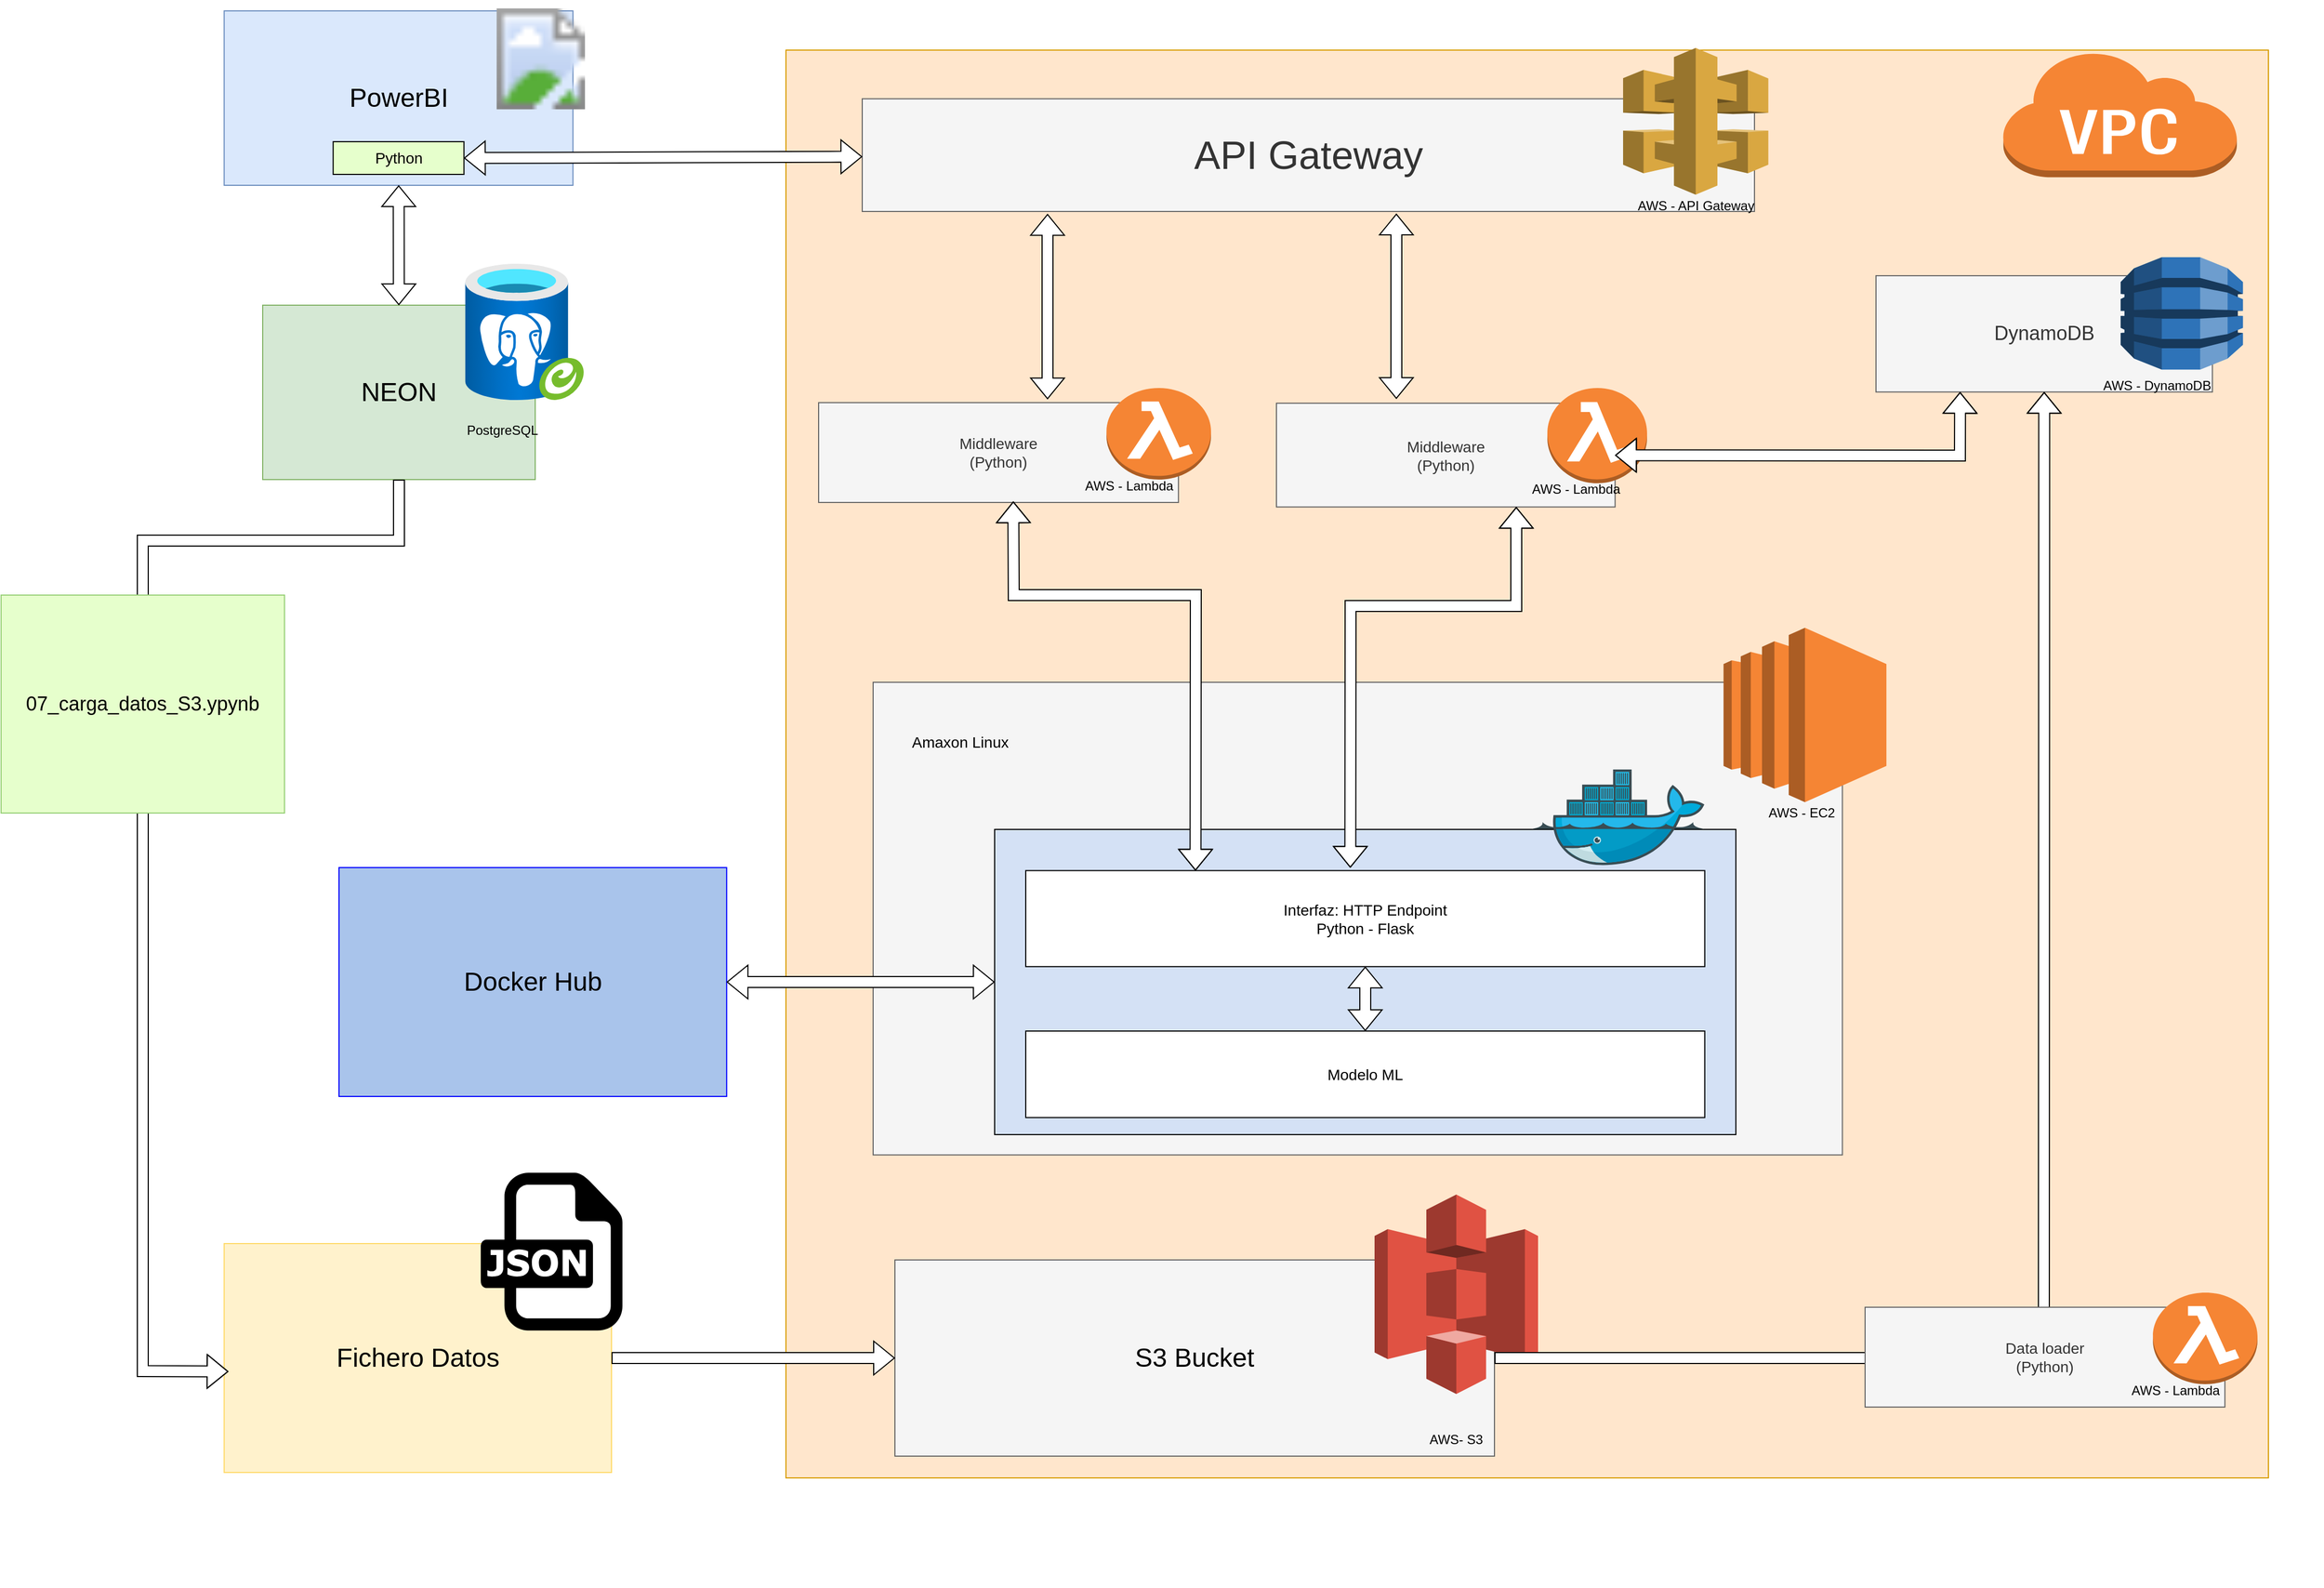 <mxfile version="26.2.14">
  <diagram name="Page-1" id="Ecrrc2tl-d1s1pwAPpYd">
    <mxGraphModel grid="1" page="1" gridSize="10" guides="1" tooltips="1" connect="1" arrows="1" fold="1" pageScale="1" pageWidth="827" pageHeight="1169" math="0" shadow="0">
      <root>
        <mxCell id="0" />
        <mxCell id="1" parent="0" />
        <mxCell id="qsIPzJusycJK5DdHI7R6-11" value="&lt;font style=&quot;font-size: 24px;&quot;&gt;Fichero Datos&lt;/font&gt;" style="rounded=0;whiteSpace=wrap;html=1;fillColor=#FFF2CC;strokeColor=#FFD966;" vertex="1" parent="1">
          <mxGeometry x="-675.36" y="1465" width="355.36" height="210" as="geometry" />
        </mxCell>
        <mxCell id="NqaPB1KXI2ykwHzVykS_-30" value="" style="group" vertex="1" connectable="0" parent="1">
          <mxGeometry x="20" y="370" width="1230" height="1410" as="geometry" />
        </mxCell>
        <mxCell id="WieIRz2uZ_1Pn1ENADYT-11" value="" style="group" vertex="1" connectable="0" parent="NqaPB1KXI2ykwHzVykS_-30">
          <mxGeometry x="-200" width="1380" height="1410" as="geometry" />
        </mxCell>
        <mxCell id="NqaPB1KXI2ykwHzVykS_-17" value="" style="rounded=0;whiteSpace=wrap;html=1;fillColor=#ffe6cc;strokeColor=#d79b00;" vertex="1" parent="WieIRz2uZ_1Pn1ENADYT-11">
          <mxGeometry x="20" width="1360" height="1310" as="geometry" />
        </mxCell>
        <mxCell id="NqaPB1KXI2ykwHzVykS_-16" value="" style="outlineConnect=0;dashed=0;verticalLabelPosition=bottom;verticalAlign=top;align=center;html=1;shape=mxgraph.aws3.virtual_private_cloud;fillColor=#F58534;gradientColor=none;" vertex="1" parent="WieIRz2uZ_1Pn1ENADYT-11">
          <mxGeometry x="1134.986" width="216.048" height="116.667" as="geometry" />
        </mxCell>
        <mxCell id="WieIRz2uZ_1Pn1ENADYT-12" value="" style="group" vertex="1" connectable="0" parent="WieIRz2uZ_1Pn1ENADYT-11">
          <mxGeometry x="1020.004" y="190.001" width="350" height="124.77" as="geometry" />
        </mxCell>
        <mxCell id="NqaPB1KXI2ykwHzVykS_-15" value="&lt;font style=&quot;font-size: 18px;&quot;&gt;DynamoDB&lt;/font&gt;" style="rounded=0;whiteSpace=wrap;html=1;fillColor=#f5f5f5;strokeColor=#666666;fontColor=#333333;" vertex="1" parent="WieIRz2uZ_1Pn1ENADYT-12">
          <mxGeometry y="16.978" width="308.611" height="106.667" as="geometry" />
        </mxCell>
        <mxCell id="NqaPB1KXI2ykwHzVykS_-9" value="" style="outlineConnect=0;dashed=0;verticalLabelPosition=bottom;verticalAlign=top;align=center;html=1;shape=mxgraph.aws3.dynamo_db;fillColor=#2E73B8;gradientColor=none;" vertex="1" parent="WieIRz2uZ_1Pn1ENADYT-12">
          <mxGeometry x="224.444" width="112.222" height="103.175" as="geometry" />
        </mxCell>
        <mxCell id="WieIRz2uZ_1Pn1ENADYT-30" value="AWS - DynamoDB" style="text;html=1;align=center;verticalAlign=middle;whiteSpace=wrap;rounded=0;" vertex="1" parent="WieIRz2uZ_1Pn1ENADYT-12">
          <mxGeometry x="185.64" y="103.17" width="144.36" height="30" as="geometry" />
        </mxCell>
        <mxCell id="NqaPB1KXI2ykwHzVykS_-2" value="" style="rounded=0;whiteSpace=wrap;html=1;fillColor=#f5f5f5;strokeColor=#666666;fontColor=#333333;" vertex="1" parent="WieIRz2uZ_1Pn1ENADYT-11">
          <mxGeometry x="100" y="580" width="889.17" height="433.65" as="geometry" />
        </mxCell>
        <mxCell id="NqaPB1KXI2ykwHzVykS_-1" value="" style="outlineConnect=0;dashed=0;verticalLabelPosition=bottom;verticalAlign=top;align=center;html=1;shape=mxgraph.aws3.ec2;fillColor=#F58534;gradientColor=none;" vertex="1" parent="WieIRz2uZ_1Pn1ENADYT-11">
          <mxGeometry x="880.172" y="529.996" width="149.396" height="160" as="geometry" />
        </mxCell>
        <mxCell id="NqaPB1KXI2ykwHzVykS_-6" value="" style="edgeStyle=orthogonalEdgeStyle;rounded=0;orthogonalLoop=1;jettySize=auto;html=1;" edge="1" parent="WieIRz2uZ_1Pn1ENADYT-11" source="NqaPB1KXI2ykwHzVykS_-3" target="NqaPB1KXI2ykwHzVykS_-4">
          <mxGeometry relative="1" as="geometry">
            <Array as="points">
              <mxPoint x="400" y="870" />
              <mxPoint x="400" y="870" />
            </Array>
          </mxGeometry>
        </mxCell>
        <mxCell id="NqaPB1KXI2ykwHzVykS_-7" value="" style="edgeStyle=orthogonalEdgeStyle;rounded=0;orthogonalLoop=1;jettySize=auto;html=1;" edge="1" parent="WieIRz2uZ_1Pn1ENADYT-11" source="NqaPB1KXI2ykwHzVykS_-4" target="NqaPB1KXI2ykwHzVykS_-3">
          <mxGeometry relative="1" as="geometry">
            <Array as="points">
              <mxPoint x="708.614" y="865.075" />
              <mxPoint x="708.614" y="865.075" />
            </Array>
          </mxGeometry>
        </mxCell>
        <mxCell id="WieIRz2uZ_1Pn1ENADYT-22" value="AWS - EC2" style="text;html=1;align=center;verticalAlign=middle;whiteSpace=wrap;rounded=0;" vertex="1" parent="WieIRz2uZ_1Pn1ENADYT-11">
          <mxGeometry x="907" y="685" width="90" height="30" as="geometry" />
        </mxCell>
        <mxCell id="WieIRz2uZ_1Pn1ENADYT-10" value="" style="group" vertex="1" connectable="0" parent="WieIRz2uZ_1Pn1ENADYT-11">
          <mxGeometry x="90" y="28.02" width="818.54" height="134.6" as="geometry" />
        </mxCell>
        <mxCell id="NqaPB1KXI2ykwHzVykS_-11" value="&lt;font style=&quot;font-size: 36px;&quot;&gt;API Gateway&lt;/font&gt;" style="rounded=0;whiteSpace=wrap;html=1;fillColor=#f5f5f5;strokeColor=#666666;fontColor=#333333;" vertex="1" parent="WieIRz2uZ_1Pn1ENADYT-10">
          <mxGeometry y="16.64" width="818.54" height="103.36" as="geometry" />
        </mxCell>
        <mxCell id="NqaPB1KXI2ykwHzVykS_-10" value="" style="outlineConnect=0;dashed=0;verticalLabelPosition=bottom;verticalAlign=top;align=center;html=1;shape=mxgraph.aws3.api_gateway;fillColor=#D9A741;gradientColor=none;" vertex="1" parent="WieIRz2uZ_1Pn1ENADYT-10">
          <mxGeometry x="698.0" y="-30" width="133.23" height="134.6" as="geometry" />
        </mxCell>
        <mxCell id="WieIRz2uZ_1Pn1ENADYT-29" value="AWS - API Gateway" style="text;html=1;align=center;verticalAlign=middle;whiteSpace=wrap;rounded=0;" vertex="1" parent="WieIRz2uZ_1Pn1ENADYT-10">
          <mxGeometry x="690.61" y="100" width="148" height="30" as="geometry" />
        </mxCell>
        <mxCell id="WieIRz2uZ_1Pn1ENADYT-44" value="" style="rounded=0;whiteSpace=wrap;html=1;fillColor=#D4E1F5;" vertex="1" parent="WieIRz2uZ_1Pn1ENADYT-11">
          <mxGeometry x="211.46" y="715" width="680" height="280" as="geometry" />
        </mxCell>
        <mxCell id="NqaPB1KXI2ykwHzVykS_-4" value="&lt;font style=&quot;font-size: 14px;&quot;&gt;Modelo ML&lt;/font&gt;" style="rounded=0;whiteSpace=wrap;html=1;" vertex="1" parent="WieIRz2uZ_1Pn1ENADYT-11">
          <mxGeometry x="240" y="900" width="622.92" height="79.36" as="geometry" />
        </mxCell>
        <mxCell id="WieIRz2uZ_1Pn1ENADYT-13" value="" style="group" vertex="1" connectable="0" parent="WieIRz2uZ_1Pn1ENADYT-11">
          <mxGeometry x="470" y="310" width="350" height="109.16" as="geometry" />
        </mxCell>
        <mxCell id="NqaPB1KXI2ykwHzVykS_-13" value="&lt;font style=&quot;font-size: 14px;&quot;&gt;Middleware&lt;br&gt;(Python)&lt;/font&gt;" style="rounded=0;whiteSpace=wrap;html=1;fillColor=#f5f5f5;fontColor=#333333;strokeColor=#666666;" vertex="1" parent="WieIRz2uZ_1Pn1ENADYT-13">
          <mxGeometry y="13.948" width="310.676" height="95.209" as="geometry" />
        </mxCell>
        <mxCell id="NqaPB1KXI2ykwHzVykS_-14" value="" style="outlineConnect=0;dashed=0;verticalLabelPosition=bottom;verticalAlign=top;align=center;html=1;shape=mxgraph.aws3.lambda_function;fillColor=#F58534;gradientColor=none;" vertex="1" parent="WieIRz2uZ_1Pn1ENADYT-13">
          <mxGeometry x="248.54" width="91.46" height="87.33" as="geometry" />
        </mxCell>
        <mxCell id="WieIRz2uZ_1Pn1ENADYT-24" value="AWS - Lambda" style="text;html=1;align=center;verticalAlign=middle;whiteSpace=wrap;rounded=0;" vertex="1" parent="WieIRz2uZ_1Pn1ENADYT-13">
          <mxGeometry x="220" y="76.13" width="110" height="33.02" as="geometry" />
        </mxCell>
        <mxCell id="WieIRz2uZ_1Pn1ENADYT-14" value="" style="group" vertex="1" connectable="0" parent="WieIRz2uZ_1Pn1ENADYT-11">
          <mxGeometry x="50" y="310.01" width="360" height="105" as="geometry" />
        </mxCell>
        <mxCell id="WieIRz2uZ_1Pn1ENADYT-15" value="&lt;font style=&quot;font-size: 14px;&quot;&gt;Middleware&lt;br&gt;(Python)&lt;/font&gt;" style="rounded=0;whiteSpace=wrap;html=1;fillColor=#f5f5f5;fontColor=#333333;strokeColor=#666666;" vertex="1" parent="WieIRz2uZ_1Pn1ENADYT-14">
          <mxGeometry y="13.417" width="330.097" height="91.583" as="geometry" />
        </mxCell>
        <mxCell id="WieIRz2uZ_1Pn1ENADYT-16" value="" style="outlineConnect=0;dashed=0;verticalLabelPosition=bottom;verticalAlign=top;align=center;html=1;shape=mxgraph.aws3.lambda_function;fillColor=#F58534;gradientColor=none;" vertex="1" parent="WieIRz2uZ_1Pn1ENADYT-14">
          <mxGeometry x="264.08" width="95.92" height="84" as="geometry" />
        </mxCell>
        <mxCell id="WieIRz2uZ_1Pn1ENADYT-23" value="AWS - Lambda" style="text;html=1;align=center;verticalAlign=middle;whiteSpace=wrap;rounded=0;" vertex="1" parent="WieIRz2uZ_1Pn1ENADYT-14">
          <mxGeometry x="230" y="75.0" width="110" height="30" as="geometry" />
        </mxCell>
        <mxCell id="WieIRz2uZ_1Pn1ENADYT-56" value="" style="shape=flexArrow;endArrow=classic;startArrow=classic;html=1;rounded=0;fillColor=#FFFFFF;strokeColor=#000000;" edge="1" parent="WieIRz2uZ_1Pn1ENADYT-11">
          <mxGeometry width="100" height="100" relative="1" as="geometry">
            <mxPoint x="260" y="320.32" as="sourcePoint" />
            <mxPoint x="260" y="150.32" as="targetPoint" />
          </mxGeometry>
        </mxCell>
        <mxCell id="WieIRz2uZ_1Pn1ENADYT-57" value="" style="shape=flexArrow;endArrow=classic;startArrow=classic;html=1;rounded=0;fillColor=#FFFFFF;strokeColor=#000000;" edge="1" parent="WieIRz2uZ_1Pn1ENADYT-11">
          <mxGeometry width="100" height="100" relative="1" as="geometry">
            <mxPoint x="580" y="320" as="sourcePoint" />
            <mxPoint x="580" y="150" as="targetPoint" />
          </mxGeometry>
        </mxCell>
        <mxCell id="WieIRz2uZ_1Pn1ENADYT-59" value="" style="shape=flexArrow;endArrow=classic;startArrow=classic;html=1;rounded=0;fillColor=#FFFFFF;strokeColor=#000000;entryX=0.25;entryY=1;entryDx=0;entryDy=0;" edge="1" parent="WieIRz2uZ_1Pn1ENADYT-11" source="NqaPB1KXI2ykwHzVykS_-13" target="NqaPB1KXI2ykwHzVykS_-15">
          <mxGeometry width="100" height="100" relative="1" as="geometry">
            <mxPoint x="450" y="350" as="sourcePoint" />
            <mxPoint x="1174" y="310" as="targetPoint" />
            <Array as="points">
              <mxPoint x="1097" y="372" />
            </Array>
          </mxGeometry>
        </mxCell>
        <mxCell id="WieIRz2uZ_1Pn1ENADYT-61" value="&lt;font style=&quot;font-size: 14px;&quot;&gt;Amaxon Linux&lt;/font&gt;" style="text;html=1;align=center;verticalAlign=middle;whiteSpace=wrap;rounded=0;" vertex="1" parent="WieIRz2uZ_1Pn1ENADYT-11">
          <mxGeometry x="120" y="620" width="120" height="30" as="geometry" />
        </mxCell>
        <mxCell id="WieIRz2uZ_1Pn1ENADYT-45" value="" style="image;sketch=0;aspect=fixed;html=1;points=[];align=center;fontSize=12;image=img/lib/mscae/Docker.svg;" vertex="1" parent="WieIRz2uZ_1Pn1ENADYT-11">
          <mxGeometry x="704.37" y="660" width="158.55" height="130" as="geometry" />
        </mxCell>
        <mxCell id="NqaPB1KXI2ykwHzVykS_-3" value="&lt;font style=&quot;font-size: 14px;&quot;&gt;Interfaz: HTTP Endpoint&lt;br&gt;Python - Flask&lt;/font&gt;" style="rounded=0;whiteSpace=wrap;html=1;" vertex="1" parent="WieIRz2uZ_1Pn1ENADYT-11">
          <mxGeometry x="240" y="752.78" width="622.92" height="88.09" as="geometry" />
        </mxCell>
        <mxCell id="WieIRz2uZ_1Pn1ENADYT-62" value="" style="shape=flexArrow;endArrow=classic;startArrow=classic;html=1;rounded=0;entryX=0.541;entryY=0.99;entryDx=0;entryDy=0;exitX=0.25;exitY=0;exitDx=0;exitDy=0;entryPerimeter=0;fillColor=#FFFFFF;strokeColor=#000000;" edge="1" parent="WieIRz2uZ_1Pn1ENADYT-11" source="NqaPB1KXI2ykwHzVykS_-3" target="WieIRz2uZ_1Pn1ENADYT-15">
          <mxGeometry width="100" height="100" relative="1" as="geometry">
            <mxPoint x="180" y="550" as="sourcePoint" />
            <mxPoint x="280" y="450" as="targetPoint" />
            <Array as="points">
              <mxPoint x="396" y="500" />
              <mxPoint x="229" y="500" />
            </Array>
          </mxGeometry>
        </mxCell>
        <mxCell id="WieIRz2uZ_1Pn1ENADYT-63" value="" style="shape=flexArrow;endArrow=classic;startArrow=classic;html=1;rounded=0;entryX=0.541;entryY=0.99;entryDx=0;entryDy=0;exitX=0.478;exitY=-0.03;exitDx=0;exitDy=0;entryPerimeter=0;exitPerimeter=0;fillColor=#FFFFFF;strokeColor=#000000;" edge="1" parent="WieIRz2uZ_1Pn1ENADYT-11" source="NqaPB1KXI2ykwHzVykS_-3">
          <mxGeometry width="100" height="100" relative="1" as="geometry">
            <mxPoint x="857" y="758.16" as="sourcePoint" />
            <mxPoint x="690" y="419.16" as="targetPoint" />
            <Array as="points">
              <mxPoint x="538" y="510" />
              <mxPoint x="690" y="510" />
            </Array>
          </mxGeometry>
        </mxCell>
        <mxCell id="WieIRz2uZ_1Pn1ENADYT-64" value="" style="shape=flexArrow;endArrow=classic;startArrow=classic;html=1;rounded=0;entryX=0.5;entryY=1;entryDx=0;entryDy=0;fillColor=#FFFFFF;strokeColor=#000000;" edge="1" parent="WieIRz2uZ_1Pn1ENADYT-11" source="NqaPB1KXI2ykwHzVykS_-4" target="NqaPB1KXI2ykwHzVykS_-3">
          <mxGeometry width="100" height="100" relative="1" as="geometry">
            <mxPoint x="450" y="560" as="sourcePoint" />
            <mxPoint x="550" y="460" as="targetPoint" />
          </mxGeometry>
        </mxCell>
        <mxCell id="qsIPzJusycJK5DdHI7R6-1" value="&lt;font style=&quot;font-size: 24px;&quot;&gt;S3 Bucket&lt;/font&gt;" style="rounded=0;whiteSpace=wrap;html=1;fillColor=#F5F5F5;strokeColor=#666666;" vertex="1" parent="WieIRz2uZ_1Pn1ENADYT-11">
          <mxGeometry x="120" y="1110" width="550" height="180" as="geometry" />
        </mxCell>
        <mxCell id="qsIPzJusycJK5DdHI7R6-2" value="" style="outlineConnect=0;dashed=0;verticalLabelPosition=bottom;verticalAlign=top;align=center;html=1;shape=mxgraph.aws3.s3;fillColor=#E05243;gradientColor=none;" vertex="1" parent="WieIRz2uZ_1Pn1ENADYT-11">
          <mxGeometry x="560" y="1050" width="150" height="183" as="geometry" />
        </mxCell>
        <mxCell id="qsIPzJusycJK5DdHI7R6-3" value="AWS- S3" style="text;html=1;align=center;verticalAlign=middle;whiteSpace=wrap;rounded=0;" vertex="1" parent="WieIRz2uZ_1Pn1ENADYT-11">
          <mxGeometry x="605" y="1260" width="60" height="30" as="geometry" />
        </mxCell>
        <mxCell id="qsIPzJusycJK5DdHI7R6-8" value="" style="shape=flexArrow;endArrow=classic;html=1;rounded=0;entryX=0.5;entryY=1;entryDx=0;entryDy=0;fillColor=#FFFFFF;" edge="1" parent="WieIRz2uZ_1Pn1ENADYT-11" source="qsIPzJusycJK5DdHI7R6-1" target="NqaPB1KXI2ykwHzVykS_-15">
          <mxGeometry width="50" height="50" relative="1" as="geometry">
            <mxPoint x="670" y="1200" as="sourcePoint" />
            <mxPoint x="-170" y="1180" as="targetPoint" />
            <Array as="points">
              <mxPoint x="1174" y="1200" />
            </Array>
          </mxGeometry>
        </mxCell>
        <mxCell id="qsIPzJusycJK5DdHI7R6-4" value="" style="group" connectable="0" vertex="1" parent="WieIRz2uZ_1Pn1ENADYT-11">
          <mxGeometry x="1010" y="1140" width="360" height="105" as="geometry" />
        </mxCell>
        <mxCell id="qsIPzJusycJK5DdHI7R6-5" value="&lt;span style=&quot;font-size: 14px;&quot;&gt;Data loader&lt;br&gt;(Python)&lt;/span&gt;" style="rounded=0;whiteSpace=wrap;html=1;fillColor=#f5f5f5;fontColor=#333333;strokeColor=#666666;" vertex="1" parent="qsIPzJusycJK5DdHI7R6-4">
          <mxGeometry y="13.417" width="330.097" height="91.583" as="geometry" />
        </mxCell>
        <mxCell id="qsIPzJusycJK5DdHI7R6-6" value="" style="outlineConnect=0;dashed=0;verticalLabelPosition=bottom;verticalAlign=top;align=center;html=1;shape=mxgraph.aws3.lambda_function;fillColor=#F58534;gradientColor=none;" vertex="1" parent="qsIPzJusycJK5DdHI7R6-4">
          <mxGeometry x="264.08" width="95.92" height="84" as="geometry" />
        </mxCell>
        <mxCell id="qsIPzJusycJK5DdHI7R6-7" value="AWS - Lambda" style="text;html=1;align=center;verticalAlign=middle;whiteSpace=wrap;rounded=0;" vertex="1" parent="qsIPzJusycJK5DdHI7R6-4">
          <mxGeometry x="230" y="75.0" width="110" height="30" as="geometry" />
        </mxCell>
        <mxCell id="WieIRz2uZ_1Pn1ENADYT-5" value="" style="group" vertex="1" connectable="0" parent="1">
          <mxGeometry x="-675.36" y="324" width="331" height="170" as="geometry" />
        </mxCell>
        <mxCell id="NqaPB1KXI2ykwHzVykS_-25" value="&lt;font style=&quot;font-size: 24px;&quot;&gt;PowerBI&lt;/font&gt;" style="rounded=0;whiteSpace=wrap;html=1;fillColor=#dae8fc;strokeColor=#6c8ebf;" vertex="1" parent="WieIRz2uZ_1Pn1ENADYT-5">
          <mxGeometry y="10" width="320" height="160" as="geometry" />
        </mxCell>
        <mxCell id="NqaPB1KXI2ykwHzVykS_-24" value="" style="image;aspect=fixed;html=1;points=[];align=center;fontSize=12;image=img/lib/azure2/power_platform/PowerBI.svg;" vertex="1" parent="WieIRz2uZ_1Pn1ENADYT-5">
          <mxGeometry x="250" width="81" height="108" as="geometry" />
        </mxCell>
        <mxCell id="WieIRz2uZ_1Pn1ENADYT-2" value="&lt;font style=&quot;font-size: 14px;&quot;&gt;Python&lt;/font&gt;" style="rounded=0;whiteSpace=wrap;html=1;fillColor=#E6FFCC;" vertex="1" parent="WieIRz2uZ_1Pn1ENADYT-5">
          <mxGeometry x="100" y="130" width="120" height="30" as="geometry" />
        </mxCell>
        <mxCell id="WieIRz2uZ_1Pn1ENADYT-6" value="" style="group" vertex="1" connectable="0" parent="1">
          <mxGeometry x="-640" y="584" width="295.29" height="180" as="geometry" />
        </mxCell>
        <mxCell id="NqaPB1KXI2ykwHzVykS_-27" value="&lt;font style=&quot;font-size: 24px;&quot;&gt;NEON&lt;/font&gt;" style="rounded=0;whiteSpace=wrap;html=1;fillColor=#d5e8d4;strokeColor=#82b366;" vertex="1" parent="WieIRz2uZ_1Pn1ENADYT-6">
          <mxGeometry y="20" width="250" height="160" as="geometry" />
        </mxCell>
        <mxCell id="WieIRz2uZ_1Pn1ENADYT-41" value="PostgreSQL" style="text;html=1;align=center;verticalAlign=middle;whiteSpace=wrap;rounded=0;" vertex="1" parent="WieIRz2uZ_1Pn1ENADYT-6">
          <mxGeometry x="190" y="120" width="60" height="30" as="geometry" />
        </mxCell>
        <mxCell id="WieIRz2uZ_1Pn1ENADYT-43" value="" style="image;aspect=fixed;html=1;points=[];align=center;fontSize=12;image=img/lib/azure2/databases/Azure_Database_PostgreSQL_Server_Group.svg;" vertex="1" parent="WieIRz2uZ_1Pn1ENADYT-6">
          <mxGeometry x="185" y="-18" width="110.29" height="125" as="geometry" />
        </mxCell>
        <mxCell id="NqaPB1KXI2ykwHzVykS_-28" value="" style="shape=flexArrow;endArrow=classic;startArrow=classic;html=1;rounded=0;fillColor=#FFFFFF;" edge="1" parent="1" source="NqaPB1KXI2ykwHzVykS_-25" target="NqaPB1KXI2ykwHzVykS_-27">
          <mxGeometry width="100" height="100" relative="1" as="geometry">
            <mxPoint x="-250" y="664.0" as="sourcePoint" />
            <mxPoint x="-150" y="564.0" as="targetPoint" />
          </mxGeometry>
        </mxCell>
        <mxCell id="WieIRz2uZ_1Pn1ENADYT-31" value="&lt;font style=&quot;font-size: 24px;&quot;&gt;Docker Hub&lt;/font&gt;" style="rounded=0;whiteSpace=wrap;html=1;fillColor=#A9C4EB;strokeColor=#0000FF;" vertex="1" parent="1">
          <mxGeometry x="-570.0" y="1120" width="355.64" height="210" as="geometry" />
        </mxCell>
        <mxCell id="WieIRz2uZ_1Pn1ENADYT-36" value="" style="shape=flexArrow;endArrow=classic;startArrow=classic;html=1;rounded=0;entryX=0;entryY=0.5;entryDx=0;entryDy=0;exitX=1;exitY=0.5;exitDx=0;exitDy=0;fillColor=#FFFFFF;" edge="1" parent="1" source="WieIRz2uZ_1Pn1ENADYT-31" target="WieIRz2uZ_1Pn1ENADYT-44">
          <mxGeometry width="100" height="100" relative="1" as="geometry">
            <mxPoint x="-310" y="1250" as="sourcePoint" />
            <mxPoint x="-210" y="1150" as="targetPoint" />
          </mxGeometry>
        </mxCell>
        <mxCell id="WieIRz2uZ_1Pn1ENADYT-38" value="" style="shape=image;html=1;verticalAlign=top;verticalLabelPosition=bottom;labelBackgroundColor=#ffffff;imageAspect=0;aspect=fixed;image=https://cdn1.iconfinder.com/data/icons/unicons-line-vol-3/24/docker-128.png" vertex="1" parent="1">
          <mxGeometry x="-370" y="1040" width="208" height="208" as="geometry" />
        </mxCell>
        <mxCell id="WieIRz2uZ_1Pn1ENADYT-40" value="" style="shape=flexArrow;endArrow=classic;startArrow=classic;html=1;rounded=0;fillColor=#FFFFFF;exitX=1;exitY=0.5;exitDx=0;exitDy=0;" edge="1" parent="1" source="WieIRz2uZ_1Pn1ENADYT-2" target="NqaPB1KXI2ykwHzVykS_-11">
          <mxGeometry width="100" height="100" relative="1" as="geometry">
            <mxPoint x="-200" y="860" as="sourcePoint" />
            <mxPoint x="-100" y="760" as="targetPoint" />
          </mxGeometry>
        </mxCell>
        <mxCell id="qsIPzJusycJK5DdHI7R6-10" value="" style="dashed=0;outlineConnect=0;html=1;align=center;labelPosition=center;verticalLabelPosition=bottom;verticalAlign=top;shape=mxgraph.weblogos.json" vertex="1" parent="1">
          <mxGeometry x="-440" y="1400" width="130" height="144.8" as="geometry" />
        </mxCell>
        <mxCell id="qsIPzJusycJK5DdHI7R6-15" value="" style="shape=flexArrow;endArrow=classic;html=1;rounded=0;entryX=0.011;entryY=0.559;entryDx=0;entryDy=0;entryPerimeter=0;exitX=0.5;exitY=1;exitDx=0;exitDy=0;fillColor=#FFFFFF;" edge="1" parent="1" source="NqaPB1KXI2ykwHzVykS_-27" target="qsIPzJusycJK5DdHI7R6-11">
          <mxGeometry width="50" height="50" relative="1" as="geometry">
            <mxPoint x="-650" y="1170" as="sourcePoint" />
            <mxPoint x="-600" y="1120" as="targetPoint" />
            <Array as="points">
              <mxPoint x="-515" y="820" />
              <mxPoint x="-750" y="820" />
              <mxPoint x="-750" y="1582" />
            </Array>
          </mxGeometry>
        </mxCell>
        <mxCell id="qsIPzJusycJK5DdHI7R6-12" value="&lt;font style=&quot;font-size: 18px;&quot;&gt;07_carga_datos_S3.ypynb&lt;/font&gt;" style="rounded=0;whiteSpace=wrap;html=1;fillColor=#E6FFCC;strokeColor=#97D077;" vertex="1" parent="1">
          <mxGeometry x="-880" y="870" width="260" height="200" as="geometry" />
        </mxCell>
        <mxCell id="qsIPzJusycJK5DdHI7R6-16" value="" style="shape=flexArrow;endArrow=classic;html=1;rounded=0;entryX=0;entryY=0.5;entryDx=0;entryDy=0;fillColor=#FFFFFF;" edge="1" parent="1" source="qsIPzJusycJK5DdHI7R6-11" target="qsIPzJusycJK5DdHI7R6-1">
          <mxGeometry width="50" height="50" relative="1" as="geometry">
            <mxPoint x="-280" y="1780" as="sourcePoint" />
            <mxPoint x="-230" y="1730" as="targetPoint" />
          </mxGeometry>
        </mxCell>
      </root>
    </mxGraphModel>
  </diagram>
</mxfile>
